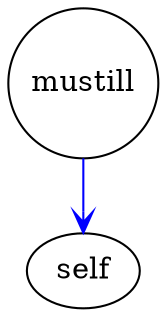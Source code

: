 digraph outcome_mustill_self { 
 K=0.6 
 "mustill" -> { "self" } [color="blue", arrowhead="vee", penwidth=1, href="#12"]; 
 "mustill" [shape="circle", fixedsize="true", height=1, width=1, style="filled", fillcolor="white", href="#mustill"]; 
 "mustill" [shape="circle", fixedsize="true", height=1, width=1, style="filled", fillcolor="white", href="#mustill"]; 

}